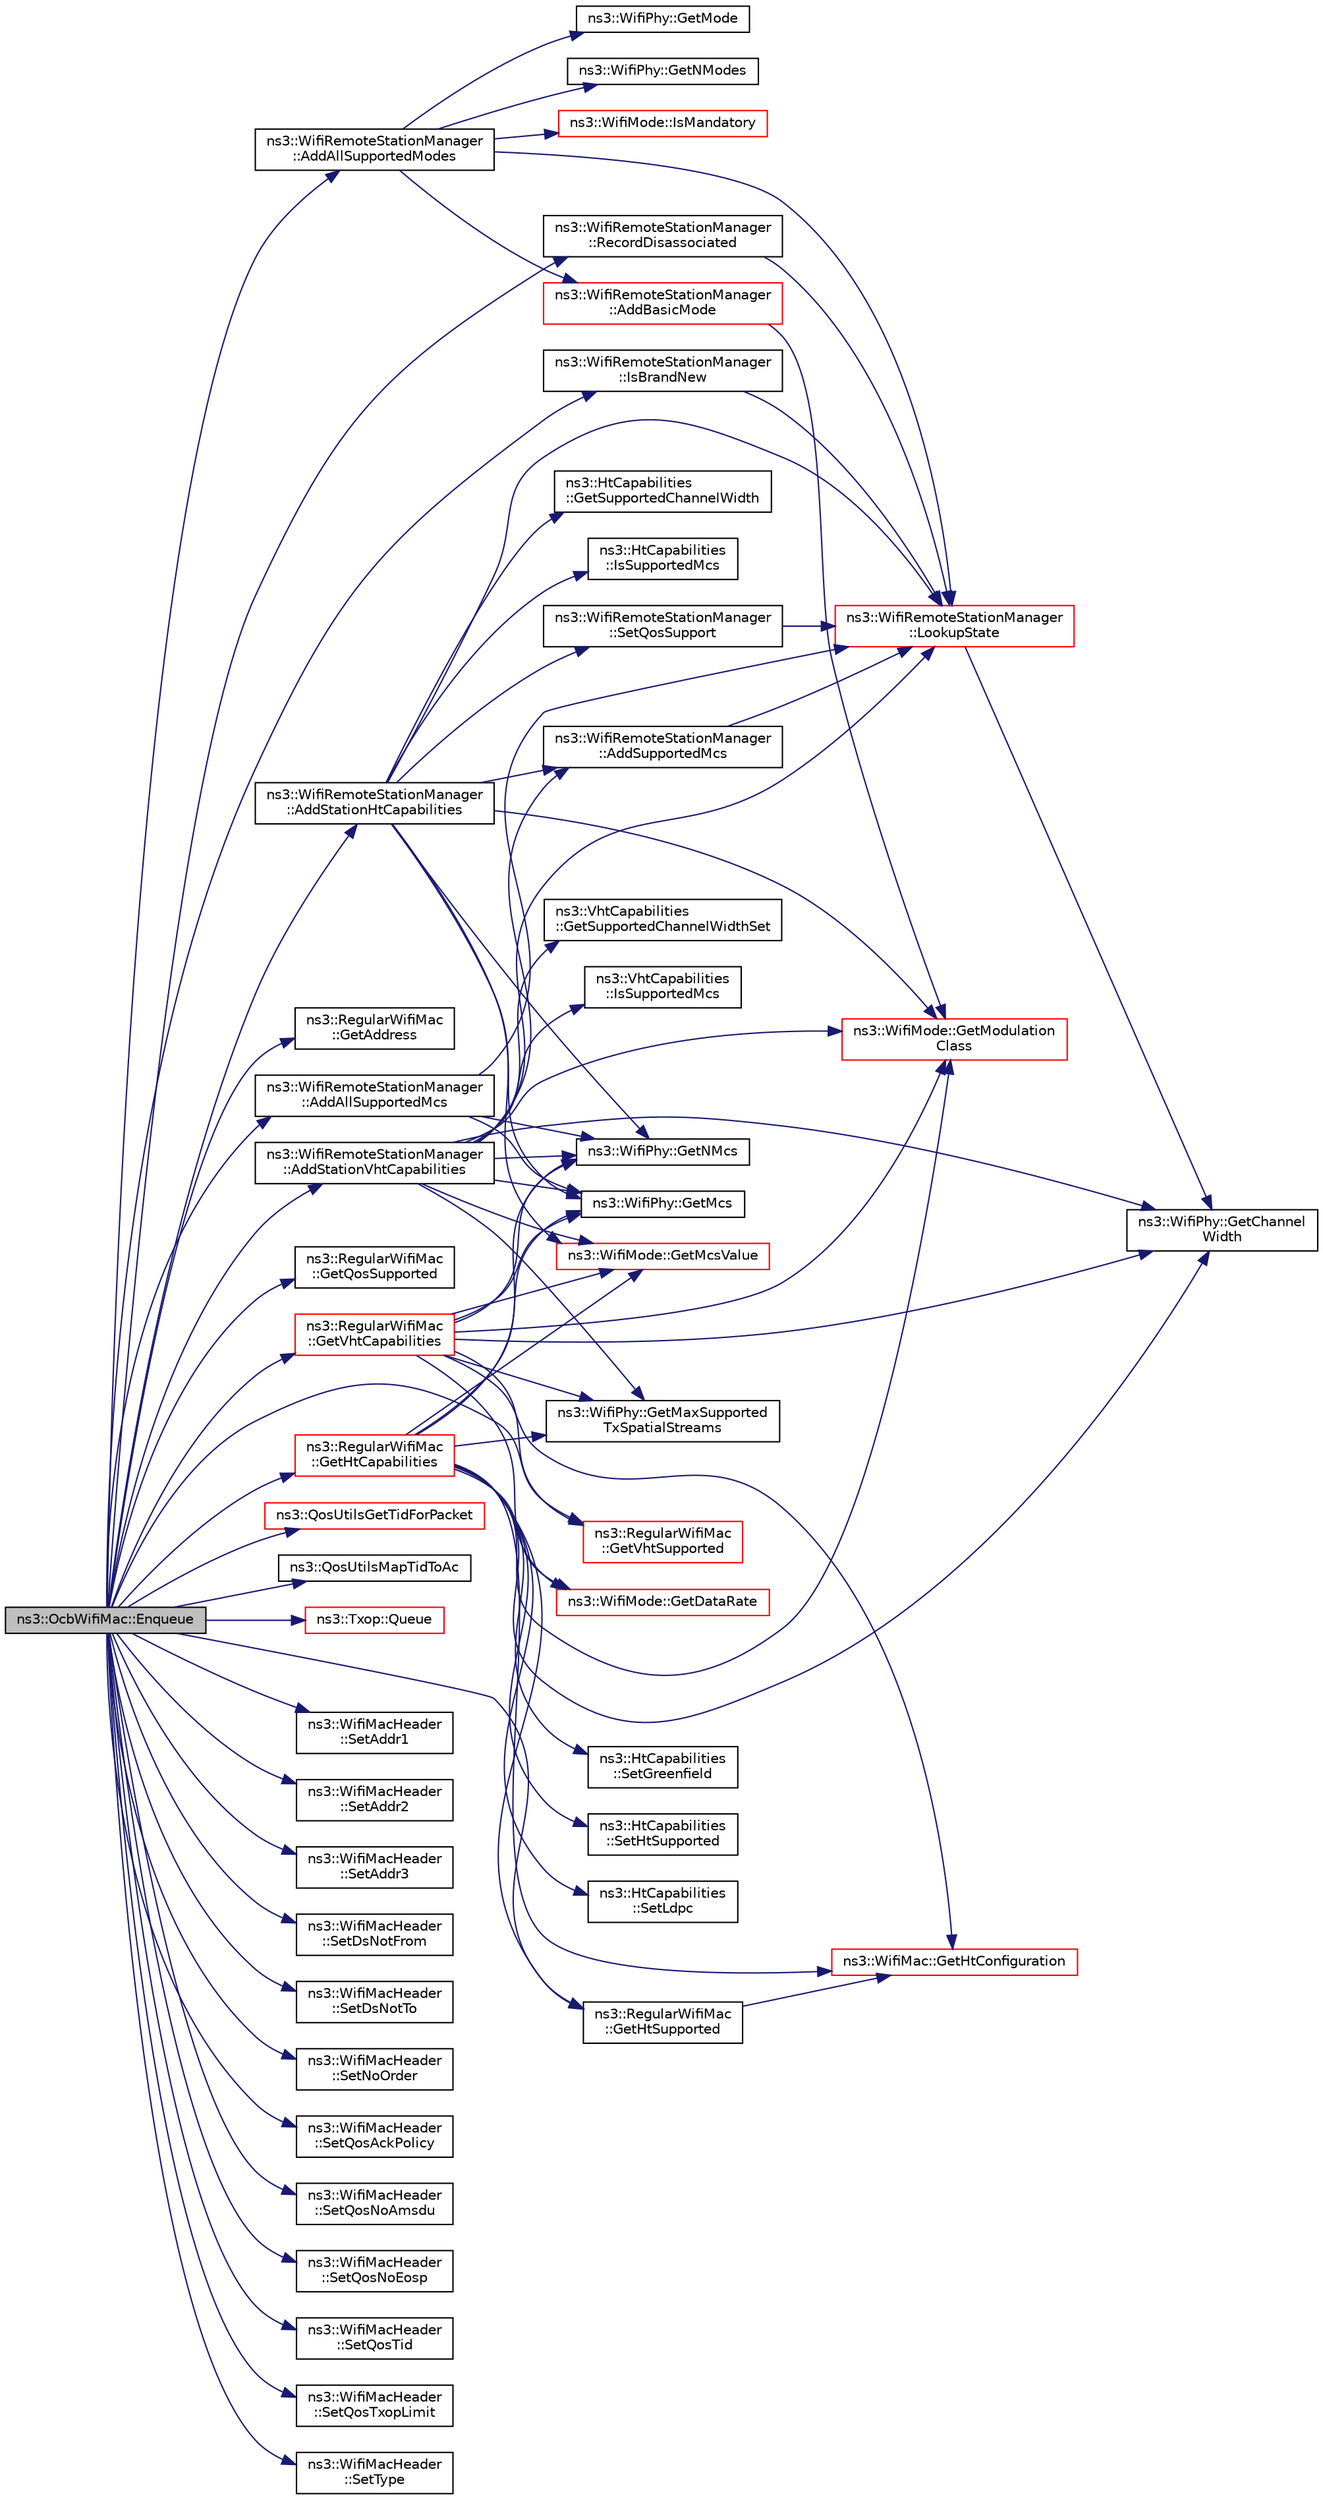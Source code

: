 digraph "ns3::OcbWifiMac::Enqueue"
{
 // LATEX_PDF_SIZE
  edge [fontname="Helvetica",fontsize="10",labelfontname="Helvetica",labelfontsize="10"];
  node [fontname="Helvetica",fontsize="10",shape=record];
  rankdir="LR";
  Node1 [label="ns3::OcbWifiMac::Enqueue",height=0.2,width=0.4,color="black", fillcolor="grey75", style="filled", fontcolor="black",tooltip=" "];
  Node1 -> Node2 [color="midnightblue",fontsize="10",style="solid",fontname="Helvetica"];
  Node2 [label="ns3::WifiRemoteStationManager\l::AddAllSupportedMcs",height=0.2,width=0.4,color="black", fillcolor="white", style="filled",URL="$classns3_1_1_wifi_remote_station_manager.html#a284f2ff0fb0cde5c8b08a3671712de58",tooltip="Invoked in a STA or AP to store all of the MCS supported by a destination which is also supported loc..."];
  Node2 -> Node3 [color="midnightblue",fontsize="10",style="solid",fontname="Helvetica"];
  Node3 [label="ns3::WifiPhy::GetMcs",height=0.2,width=0.4,color="black", fillcolor="white", style="filled",URL="$classns3_1_1_wifi_phy.html#ac5e4ea4c408896451a8ad77e77a88231",tooltip="The WifiPhy::GetMcs() method is used (e.g., by a WifiRemoteStationManager) to determine the set of tr..."];
  Node2 -> Node4 [color="midnightblue",fontsize="10",style="solid",fontname="Helvetica"];
  Node4 [label="ns3::WifiPhy::GetNMcs",height=0.2,width=0.4,color="black", fillcolor="white", style="filled",URL="$classns3_1_1_wifi_phy.html#a6564e0e1e90982b5bb78898449f093e7",tooltip="The WifiPhy::GetNMcs() method is used (e.g., by a WifiRemoteStationManager) to determine the set of t..."];
  Node2 -> Node5 [color="midnightblue",fontsize="10",style="solid",fontname="Helvetica"];
  Node5 [label="ns3::WifiRemoteStationManager\l::LookupState",height=0.2,width=0.4,color="red", fillcolor="white", style="filled",URL="$classns3_1_1_wifi_remote_station_manager.html#a6a5c20f231324799e383594b546ca733",tooltip="Return the state of the station associated with the given address."];
  Node5 -> Node6 [color="midnightblue",fontsize="10",style="solid",fontname="Helvetica"];
  Node6 [label="ns3::WifiPhy::GetChannel\lWidth",height=0.2,width=0.4,color="black", fillcolor="white", style="filled",URL="$classns3_1_1_wifi_phy.html#af55a96fc67e724abd99aeaeab826187f",tooltip=" "];
  Node1 -> Node13 [color="midnightblue",fontsize="10",style="solid",fontname="Helvetica"];
  Node13 [label="ns3::WifiRemoteStationManager\l::AddAllSupportedModes",height=0.2,width=0.4,color="black", fillcolor="white", style="filled",URL="$classns3_1_1_wifi_remote_station_manager.html#a4820bca619f254af7ff3ea2990563dbe",tooltip="Invoked in a STA or AP to store all of the modes supported by a destination which is also supported l..."];
  Node13 -> Node14 [color="midnightblue",fontsize="10",style="solid",fontname="Helvetica"];
  Node14 [label="ns3::WifiRemoteStationManager\l::AddBasicMode",height=0.2,width=0.4,color="red", fillcolor="white", style="filled",URL="$classns3_1_1_wifi_remote_station_manager.html#a169339a6312b10580cb6a940228833f0",tooltip="Invoked in a STA upon association to store the set of rates which belong to the BSSBasicRateSet of th..."];
  Node14 -> Node17 [color="midnightblue",fontsize="10",style="solid",fontname="Helvetica"];
  Node17 [label="ns3::WifiMode::GetModulation\lClass",height=0.2,width=0.4,color="red", fillcolor="white", style="filled",URL="$classns3_1_1_wifi_mode.html#a67e1664cac501221b63a2be307184cc9",tooltip=" "];
  Node13 -> Node21 [color="midnightblue",fontsize="10",style="solid",fontname="Helvetica"];
  Node21 [label="ns3::WifiPhy::GetMode",height=0.2,width=0.4,color="black", fillcolor="white", style="filled",URL="$classns3_1_1_wifi_phy.html#aa1b9ecfcc6436b8882af36500cb0a2ea",tooltip="The WifiPhy::GetNModes() and WifiPhy::GetMode() methods are used (e.g., by a WifiRemoteStationManager..."];
  Node13 -> Node22 [color="midnightblue",fontsize="10",style="solid",fontname="Helvetica"];
  Node22 [label="ns3::WifiPhy::GetNModes",height=0.2,width=0.4,color="black", fillcolor="white", style="filled",URL="$classns3_1_1_wifi_phy.html#a978d3a554116b0654c40fc22e469ceaa",tooltip="The WifiPhy::GetNModes() and WifiPhy::GetMode() methods are used (e.g., by a WifiRemoteStationManager..."];
  Node13 -> Node23 [color="midnightblue",fontsize="10",style="solid",fontname="Helvetica"];
  Node23 [label="ns3::WifiMode::IsMandatory",height=0.2,width=0.4,color="red", fillcolor="white", style="filled",URL="$classns3_1_1_wifi_mode.html#af44627470a1d84ba3af706a7764d5cbb",tooltip=" "];
  Node13 -> Node5 [color="midnightblue",fontsize="10",style="solid",fontname="Helvetica"];
  Node1 -> Node24 [color="midnightblue",fontsize="10",style="solid",fontname="Helvetica"];
  Node24 [label="ns3::WifiRemoteStationManager\l::AddStationHtCapabilities",height=0.2,width=0.4,color="black", fillcolor="white", style="filled",URL="$classns3_1_1_wifi_remote_station_manager.html#adeb2ecc44bc7986e1a65835c8f631af0",tooltip="Records HT capabilities of the remote station."];
  Node24 -> Node25 [color="midnightblue",fontsize="10",style="solid",fontname="Helvetica"];
  Node25 [label="ns3::WifiRemoteStationManager\l::AddSupportedMcs",height=0.2,width=0.4,color="black", fillcolor="white", style="filled",URL="$classns3_1_1_wifi_remote_station_manager.html#a4fd51c027afacdfa7225346d6d88c6b3",tooltip="Record the MCS index supported by the station."];
  Node25 -> Node5 [color="midnightblue",fontsize="10",style="solid",fontname="Helvetica"];
  Node24 -> Node3 [color="midnightblue",fontsize="10",style="solid",fontname="Helvetica"];
  Node24 -> Node26 [color="midnightblue",fontsize="10",style="solid",fontname="Helvetica"];
  Node26 [label="ns3::WifiMode::GetMcsValue",height=0.2,width=0.4,color="red", fillcolor="white", style="filled",URL="$classns3_1_1_wifi_mode.html#a4ba00941b5dbc4903ffecc1a0c841c6c",tooltip=" "];
  Node24 -> Node17 [color="midnightblue",fontsize="10",style="solid",fontname="Helvetica"];
  Node24 -> Node4 [color="midnightblue",fontsize="10",style="solid",fontname="Helvetica"];
  Node24 -> Node27 [color="midnightblue",fontsize="10",style="solid",fontname="Helvetica"];
  Node27 [label="ns3::HtCapabilities\l::GetSupportedChannelWidth",height=0.2,width=0.4,color="black", fillcolor="white", style="filled",URL="$classns3_1_1_ht_capabilities.html#aafd98c809a12a923048b51d0ad002a9c",tooltip="Return the supported channel width."];
  Node24 -> Node28 [color="midnightblue",fontsize="10",style="solid",fontname="Helvetica"];
  Node28 [label="ns3::HtCapabilities\l::IsSupportedMcs",height=0.2,width=0.4,color="black", fillcolor="white", style="filled",URL="$classns3_1_1_ht_capabilities.html#aaefa434ec994cacdc4b01250cb5654b8",tooltip="Return the is MCS supported flag."];
  Node24 -> Node5 [color="midnightblue",fontsize="10",style="solid",fontname="Helvetica"];
  Node24 -> Node29 [color="midnightblue",fontsize="10",style="solid",fontname="Helvetica"];
  Node29 [label="ns3::WifiRemoteStationManager\l::SetQosSupport",height=0.2,width=0.4,color="black", fillcolor="white", style="filled",URL="$classns3_1_1_wifi_remote_station_manager.html#a8146d57b94ed85447d28a3f66e24d45b",tooltip="Records QoS support of the remote station."];
  Node29 -> Node5 [color="midnightblue",fontsize="10",style="solid",fontname="Helvetica"];
  Node1 -> Node30 [color="midnightblue",fontsize="10",style="solid",fontname="Helvetica"];
  Node30 [label="ns3::WifiRemoteStationManager\l::AddStationVhtCapabilities",height=0.2,width=0.4,color="black", fillcolor="white", style="filled",URL="$classns3_1_1_wifi_remote_station_manager.html#a642d8dc6fde5183e9da367ff8e532220",tooltip="Records VHT capabilities of the remote station."];
  Node30 -> Node25 [color="midnightblue",fontsize="10",style="solid",fontname="Helvetica"];
  Node30 -> Node6 [color="midnightblue",fontsize="10",style="solid",fontname="Helvetica"];
  Node30 -> Node31 [color="midnightblue",fontsize="10",style="solid",fontname="Helvetica"];
  Node31 [label="ns3::WifiPhy::GetMaxSupported\lTxSpatialStreams",height=0.2,width=0.4,color="black", fillcolor="white", style="filled",URL="$classns3_1_1_wifi_phy.html#a70e3518202fa778f2a7c07be8e7c8d5f",tooltip=" "];
  Node30 -> Node3 [color="midnightblue",fontsize="10",style="solid",fontname="Helvetica"];
  Node30 -> Node26 [color="midnightblue",fontsize="10",style="solid",fontname="Helvetica"];
  Node30 -> Node17 [color="midnightblue",fontsize="10",style="solid",fontname="Helvetica"];
  Node30 -> Node4 [color="midnightblue",fontsize="10",style="solid",fontname="Helvetica"];
  Node30 -> Node32 [color="midnightblue",fontsize="10",style="solid",fontname="Helvetica"];
  Node32 [label="ns3::VhtCapabilities\l::GetSupportedChannelWidthSet",height=0.2,width=0.4,color="black", fillcolor="white", style="filled",URL="$classns3_1_1_vht_capabilities.html#a1b50ff8dafcfcd69b58fe1522001c58b",tooltip="Get the supported channel width set."];
  Node30 -> Node33 [color="midnightblue",fontsize="10",style="solid",fontname="Helvetica"];
  Node33 [label="ns3::VhtCapabilities\l::IsSupportedMcs",height=0.2,width=0.4,color="black", fillcolor="white", style="filled",URL="$classns3_1_1_vht_capabilities.html#a0cae951947617d671a58fcf74bbd0081",tooltip="Get the is MCS supported."];
  Node30 -> Node5 [color="midnightblue",fontsize="10",style="solid",fontname="Helvetica"];
  Node1 -> Node34 [color="midnightblue",fontsize="10",style="solid",fontname="Helvetica"];
  Node34 [label="ns3::RegularWifiMac\l::GetAddress",height=0.2,width=0.4,color="black", fillcolor="white", style="filled",URL="$classns3_1_1_regular_wifi_mac.html#aec7ede7cc93b6ec04d447b1649ab27e8",tooltip=" "];
  Node1 -> Node35 [color="midnightblue",fontsize="10",style="solid",fontname="Helvetica"];
  Node35 [label="ns3::RegularWifiMac\l::GetHtCapabilities",height=0.2,width=0.4,color="red", fillcolor="white", style="filled",URL="$classns3_1_1_regular_wifi_mac.html#ad51001e4ea7ef05fb584002b158a4e3e",tooltip="Return the HT capabilities of the device."];
  Node35 -> Node6 [color="midnightblue",fontsize="10",style="solid",fontname="Helvetica"];
  Node35 -> Node36 [color="midnightblue",fontsize="10",style="solid",fontname="Helvetica"];
  Node36 [label="ns3::WifiMode::GetDataRate",height=0.2,width=0.4,color="red", fillcolor="white", style="filled",URL="$classns3_1_1_wifi_mode.html#ad90f36e733ceaf8c5771cfbda437e14f",tooltip=" "];
  Node35 -> Node40 [color="midnightblue",fontsize="10",style="solid",fontname="Helvetica"];
  Node40 [label="ns3::WifiMac::GetHtConfiguration",height=0.2,width=0.4,color="red", fillcolor="white", style="filled",URL="$classns3_1_1_wifi_mac.html#a0206221199cff854a4a1433688c4be8b",tooltip=" "];
  Node35 -> Node43 [color="midnightblue",fontsize="10",style="solid",fontname="Helvetica"];
  Node43 [label="ns3::RegularWifiMac\l::GetHtSupported",height=0.2,width=0.4,color="black", fillcolor="white", style="filled",URL="$classns3_1_1_regular_wifi_mac.html#a9b3ffa51f38fbdb175b811dddb83b90e",tooltip="Return whether the device supports HT."];
  Node43 -> Node40 [color="midnightblue",fontsize="10",style="solid",fontname="Helvetica"];
  Node35 -> Node31 [color="midnightblue",fontsize="10",style="solid",fontname="Helvetica"];
  Node35 -> Node3 [color="midnightblue",fontsize="10",style="solid",fontname="Helvetica"];
  Node35 -> Node26 [color="midnightblue",fontsize="10",style="solid",fontname="Helvetica"];
  Node35 -> Node17 [color="midnightblue",fontsize="10",style="solid",fontname="Helvetica"];
  Node35 -> Node4 [color="midnightblue",fontsize="10",style="solid",fontname="Helvetica"];
  Node35 -> Node44 [color="midnightblue",fontsize="10",style="solid",fontname="Helvetica"];
  Node44 [label="ns3::HtCapabilities\l::SetGreenfield",height=0.2,width=0.4,color="black", fillcolor="white", style="filled",URL="$classns3_1_1_ht_capabilities.html#adf0794c6d9e20322d283c3949b00f051",tooltip="Set the Greenfield field."];
  Node35 -> Node45 [color="midnightblue",fontsize="10",style="solid",fontname="Helvetica"];
  Node45 [label="ns3::HtCapabilities\l::SetHtSupported",height=0.2,width=0.4,color="black", fillcolor="white", style="filled",URL="$classns3_1_1_ht_capabilities.html#a8a2c3c30a7339bbd1f60eb00219ae62b",tooltip="Set the HT supported field."];
  Node35 -> Node46 [color="midnightblue",fontsize="10",style="solid",fontname="Helvetica"];
  Node46 [label="ns3::HtCapabilities\l::SetLdpc",height=0.2,width=0.4,color="black", fillcolor="white", style="filled",URL="$classns3_1_1_ht_capabilities.html#a045058b2e13cc526ff123fcda1ad8aef",tooltip="Set the LDPC field."];
  Node1 -> Node43 [color="midnightblue",fontsize="10",style="solid",fontname="Helvetica"];
  Node1 -> Node59 [color="midnightblue",fontsize="10",style="solid",fontname="Helvetica"];
  Node59 [label="ns3::RegularWifiMac\l::GetQosSupported",height=0.2,width=0.4,color="black", fillcolor="white", style="filled",URL="$classns3_1_1_regular_wifi_mac.html#a23b58c52d462e580bd814db6d8af3fd0",tooltip="Return whether the device supports QoS."];
  Node1 -> Node60 [color="midnightblue",fontsize="10",style="solid",fontname="Helvetica"];
  Node60 [label="ns3::RegularWifiMac\l::GetVhtCapabilities",height=0.2,width=0.4,color="red", fillcolor="white", style="filled",URL="$classns3_1_1_regular_wifi_mac.html#a016a83d8f0d89790ac9c177fa2d6751e",tooltip="Return the VHT capabilities of the device."];
  Node60 -> Node6 [color="midnightblue",fontsize="10",style="solid",fontname="Helvetica"];
  Node60 -> Node36 [color="midnightblue",fontsize="10",style="solid",fontname="Helvetica"];
  Node60 -> Node40 [color="midnightblue",fontsize="10",style="solid",fontname="Helvetica"];
  Node60 -> Node31 [color="midnightblue",fontsize="10",style="solid",fontname="Helvetica"];
  Node60 -> Node3 [color="midnightblue",fontsize="10",style="solid",fontname="Helvetica"];
  Node60 -> Node26 [color="midnightblue",fontsize="10",style="solid",fontname="Helvetica"];
  Node60 -> Node17 [color="midnightblue",fontsize="10",style="solid",fontname="Helvetica"];
  Node60 -> Node4 [color="midnightblue",fontsize="10",style="solid",fontname="Helvetica"];
  Node60 -> Node64 [color="midnightblue",fontsize="10",style="solid",fontname="Helvetica"];
  Node64 [label="ns3::RegularWifiMac\l::GetVhtSupported",height=0.2,width=0.4,color="red", fillcolor="white", style="filled",URL="$classns3_1_1_regular_wifi_mac.html#aec05eb1ee6425e02651bab0cffc4b60a",tooltip="Return whether the device supports VHT."];
  Node1 -> Node64 [color="midnightblue",fontsize="10",style="solid",fontname="Helvetica"];
  Node1 -> Node78 [color="midnightblue",fontsize="10",style="solid",fontname="Helvetica"];
  Node78 [label="ns3::WifiRemoteStationManager\l::IsBrandNew",height=0.2,width=0.4,color="black", fillcolor="white", style="filled",URL="$classns3_1_1_wifi_remote_station_manager.html#a30badbd2880707a2f4a25ee45f464045",tooltip="Return whether the station state is brand new."];
  Node78 -> Node5 [color="midnightblue",fontsize="10",style="solid",fontname="Helvetica"];
  Node1 -> Node79 [color="midnightblue",fontsize="10",style="solid",fontname="Helvetica"];
  Node79 [label="ns3::QosUtilsGetTidForPacket",height=0.2,width=0.4,color="red", fillcolor="white", style="filled",URL="$group__wifi.html#gaa7ad20082f78b63633d0557d24927150",tooltip="If a QoS tag is attached to the packet, returns a value < 8."];
  Node1 -> Node81 [color="midnightblue",fontsize="10",style="solid",fontname="Helvetica"];
  Node81 [label="ns3::QosUtilsMapTidToAc",height=0.2,width=0.4,color="black", fillcolor="white", style="filled",URL="$group__wifi.html#ga4e36efcff6dd83eaee42e1af0de43d48",tooltip="Maps TID (Traffic ID) to Access classes."];
  Node1 -> Node82 [color="midnightblue",fontsize="10",style="solid",fontname="Helvetica"];
  Node82 [label="ns3::Txop::Queue",height=0.2,width=0.4,color="red", fillcolor="white", style="filled",URL="$classns3_1_1_txop.html#ae0a0bbafaed367559bce8c10c184666f",tooltip=" "];
  Node1 -> Node269 [color="midnightblue",fontsize="10",style="solid",fontname="Helvetica"];
  Node269 [label="ns3::WifiRemoteStationManager\l::RecordDisassociated",height=0.2,width=0.4,color="black", fillcolor="white", style="filled",URL="$classns3_1_1_wifi_remote_station_manager.html#abcb92c63342aed2603c1dfb131e0fe8a",tooltip="Records that the STA was disassociated."];
  Node269 -> Node5 [color="midnightblue",fontsize="10",style="solid",fontname="Helvetica"];
  Node1 -> Node270 [color="midnightblue",fontsize="10",style="solid",fontname="Helvetica"];
  Node270 [label="ns3::WifiMacHeader\l::SetAddr1",height=0.2,width=0.4,color="black", fillcolor="white", style="filled",URL="$classns3_1_1_wifi_mac_header.html#a6478a02b80d5c01657714c5c7a0ae1cb",tooltip="Fill the Address 1 field with the given address."];
  Node1 -> Node271 [color="midnightblue",fontsize="10",style="solid",fontname="Helvetica"];
  Node271 [label="ns3::WifiMacHeader\l::SetAddr2",height=0.2,width=0.4,color="black", fillcolor="white", style="filled",URL="$classns3_1_1_wifi_mac_header.html#ab6a0efdc43d39b5da5d17eae9665271d",tooltip="Fill the Address 2 field with the given address."];
  Node1 -> Node272 [color="midnightblue",fontsize="10",style="solid",fontname="Helvetica"];
  Node272 [label="ns3::WifiMacHeader\l::SetAddr3",height=0.2,width=0.4,color="black", fillcolor="white", style="filled",URL="$classns3_1_1_wifi_mac_header.html#ace2fd1624db247bd42cbe9182996bb0e",tooltip="Fill the Address 3 field with the given address."];
  Node1 -> Node273 [color="midnightblue",fontsize="10",style="solid",fontname="Helvetica"];
  Node273 [label="ns3::WifiMacHeader\l::SetDsNotFrom",height=0.2,width=0.4,color="black", fillcolor="white", style="filled",URL="$classns3_1_1_wifi_mac_header.html#a02edeb349da4aacc6b376fcf76ff99cc",tooltip="Un-set the From DS bit in the Frame Control field."];
  Node1 -> Node274 [color="midnightblue",fontsize="10",style="solid",fontname="Helvetica"];
  Node274 [label="ns3::WifiMacHeader\l::SetDsNotTo",height=0.2,width=0.4,color="black", fillcolor="white", style="filled",URL="$classns3_1_1_wifi_mac_header.html#a977cd5a09062bfc3660a23acdebd75ec",tooltip="Un-set the To DS bit in the Frame Control field."];
  Node1 -> Node275 [color="midnightblue",fontsize="10",style="solid",fontname="Helvetica"];
  Node275 [label="ns3::WifiMacHeader\l::SetNoOrder",height=0.2,width=0.4,color="black", fillcolor="white", style="filled",URL="$classns3_1_1_wifi_mac_header.html#aaea421fc6dbb1c2d1a8553fc6826ba21",tooltip="Unset order bit in the frame control field."];
  Node1 -> Node276 [color="midnightblue",fontsize="10",style="solid",fontname="Helvetica"];
  Node276 [label="ns3::WifiMacHeader\l::SetQosAckPolicy",height=0.2,width=0.4,color="black", fillcolor="white", style="filled",URL="$classns3_1_1_wifi_mac_header.html#a0f884f7997eaf10238ad3c2367332e82",tooltip="Set the QoS Ack policy in the QoS control field."];
  Node1 -> Node277 [color="midnightblue",fontsize="10",style="solid",fontname="Helvetica"];
  Node277 [label="ns3::WifiMacHeader\l::SetQosNoAmsdu",height=0.2,width=0.4,color="black", fillcolor="white", style="filled",URL="$classns3_1_1_wifi_mac_header.html#ab2ebe7fcf213a774655f0a32e529bf4e",tooltip="Set that A-MSDU is not present."];
  Node1 -> Node278 [color="midnightblue",fontsize="10",style="solid",fontname="Helvetica"];
  Node278 [label="ns3::WifiMacHeader\l::SetQosNoEosp",height=0.2,width=0.4,color="black", fillcolor="white", style="filled",URL="$classns3_1_1_wifi_mac_header.html#a911b989fc89a91b53bfb12b9005eeb09",tooltip="Un-set the end of service period (EOSP) bit in the QoS control field."];
  Node1 -> Node279 [color="midnightblue",fontsize="10",style="solid",fontname="Helvetica"];
  Node279 [label="ns3::WifiMacHeader\l::SetQosTid",height=0.2,width=0.4,color="black", fillcolor="white", style="filled",URL="$classns3_1_1_wifi_mac_header.html#a84a98932f5b66cca86bdfaa9cb1bcf7b",tooltip="Set the TID for the QoS header."];
  Node1 -> Node280 [color="midnightblue",fontsize="10",style="solid",fontname="Helvetica"];
  Node280 [label="ns3::WifiMacHeader\l::SetQosTxopLimit",height=0.2,width=0.4,color="black", fillcolor="white", style="filled",URL="$classns3_1_1_wifi_mac_header.html#a3fd739ae35e6a8deb3b14f81f81e9b36",tooltip="Set TXOP limit in the QoS control field."];
  Node1 -> Node281 [color="midnightblue",fontsize="10",style="solid",fontname="Helvetica"];
  Node281 [label="ns3::WifiMacHeader\l::SetType",height=0.2,width=0.4,color="black", fillcolor="white", style="filled",URL="$classns3_1_1_wifi_mac_header.html#a71172371f11f1cfcb3912bb03134c285",tooltip="Set Type/Subtype values with the correct values depending on the given type."];
}
